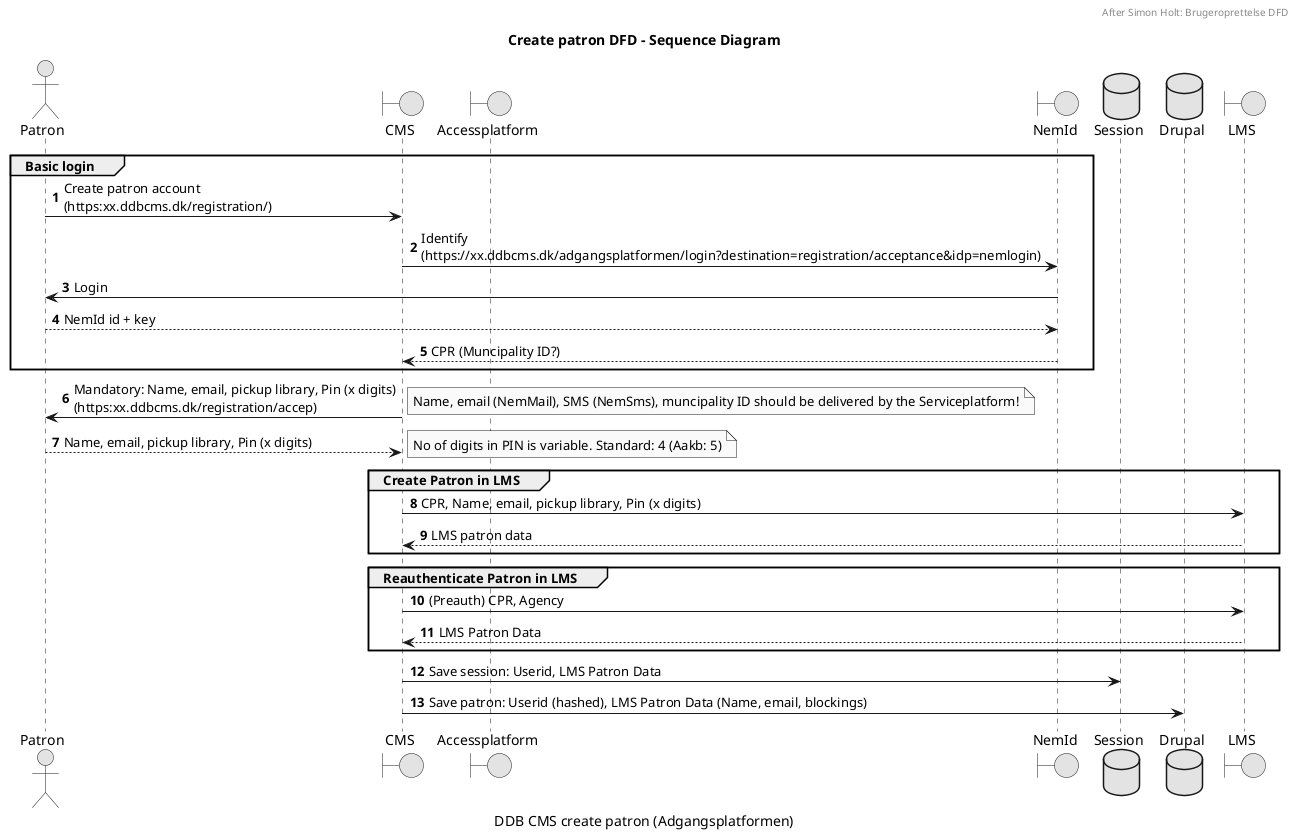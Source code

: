 @startuml
title Create patron DFD - Sequence Diagram
header After Simon Holt: Brugeroprettelse DFD
caption DDB CMS create patron (Adgangsplatformen)

' Skinparams '
skinparam monochrome true
autonumber


actor "Patron" as USER
boundary CMS
boundary Accessplatform as AP
boundary NemId as NEMID
'control "Shopping Cart" as SC
database "Session" as SESSION
database "Drupal" as DRUPAL
boundary LMS
'"Library\nManagemt\nSystem" as LMS


group Basic login

    USER -> CMS: Create patron account\n(https:xx.ddbcms.dk/registration/)
    'CMS -> AP: Elevated Client Id + Agency\n(https://xx.ddbcms.dk/adgangsplatformen/login?destination=registration/acceptance&idp=nemlogin)
    'AP -> NEMID: Identify
    CMS -> NEMID: Identify\n(https://xx.ddbcms.dk/adgangsplatformen/login?destination=registration/acceptance&idp=nemlogin)

    NEMID -> USER: Login
    NEMID <-- USER: NemId id + key
    CMS <-- NEMID: CPR (Muncipality ID?)
end


    CMS -> USER: Mandatory: Name, email, pickup library, Pin (x digits)\n(https:xx.ddbcms.dk/registration/accep)
    note right
        Name, email (NemMail), SMS (NemSms), muncipality ID should be delivered by the Serviceplatform!
    end note
    CMS <-- USER: Name, email, pickup library, Pin (x digits)
    note right
        No of digits in PIN is variable. Standard: 4 (Aakb: 5)
    end note

group Create Patron in LMS
    CMS -> LMS: CPR, Name, email, pickup library, Pin (x digits)
    CMS <-- LMS: LMS patron data
end
group Reauthenticate Patron in LMS
    CMS -> LMS: (Preauth) CPR, Agency
    CMS <-- LMS: LMS Patron Data
end

CMS -> SESSION: Save session: Userid, LMS Patron Data
CMS -> DRUPAL: Save patron: Userid (hashed), LMS Patron Data (Name, email, blockings)

@enduml
